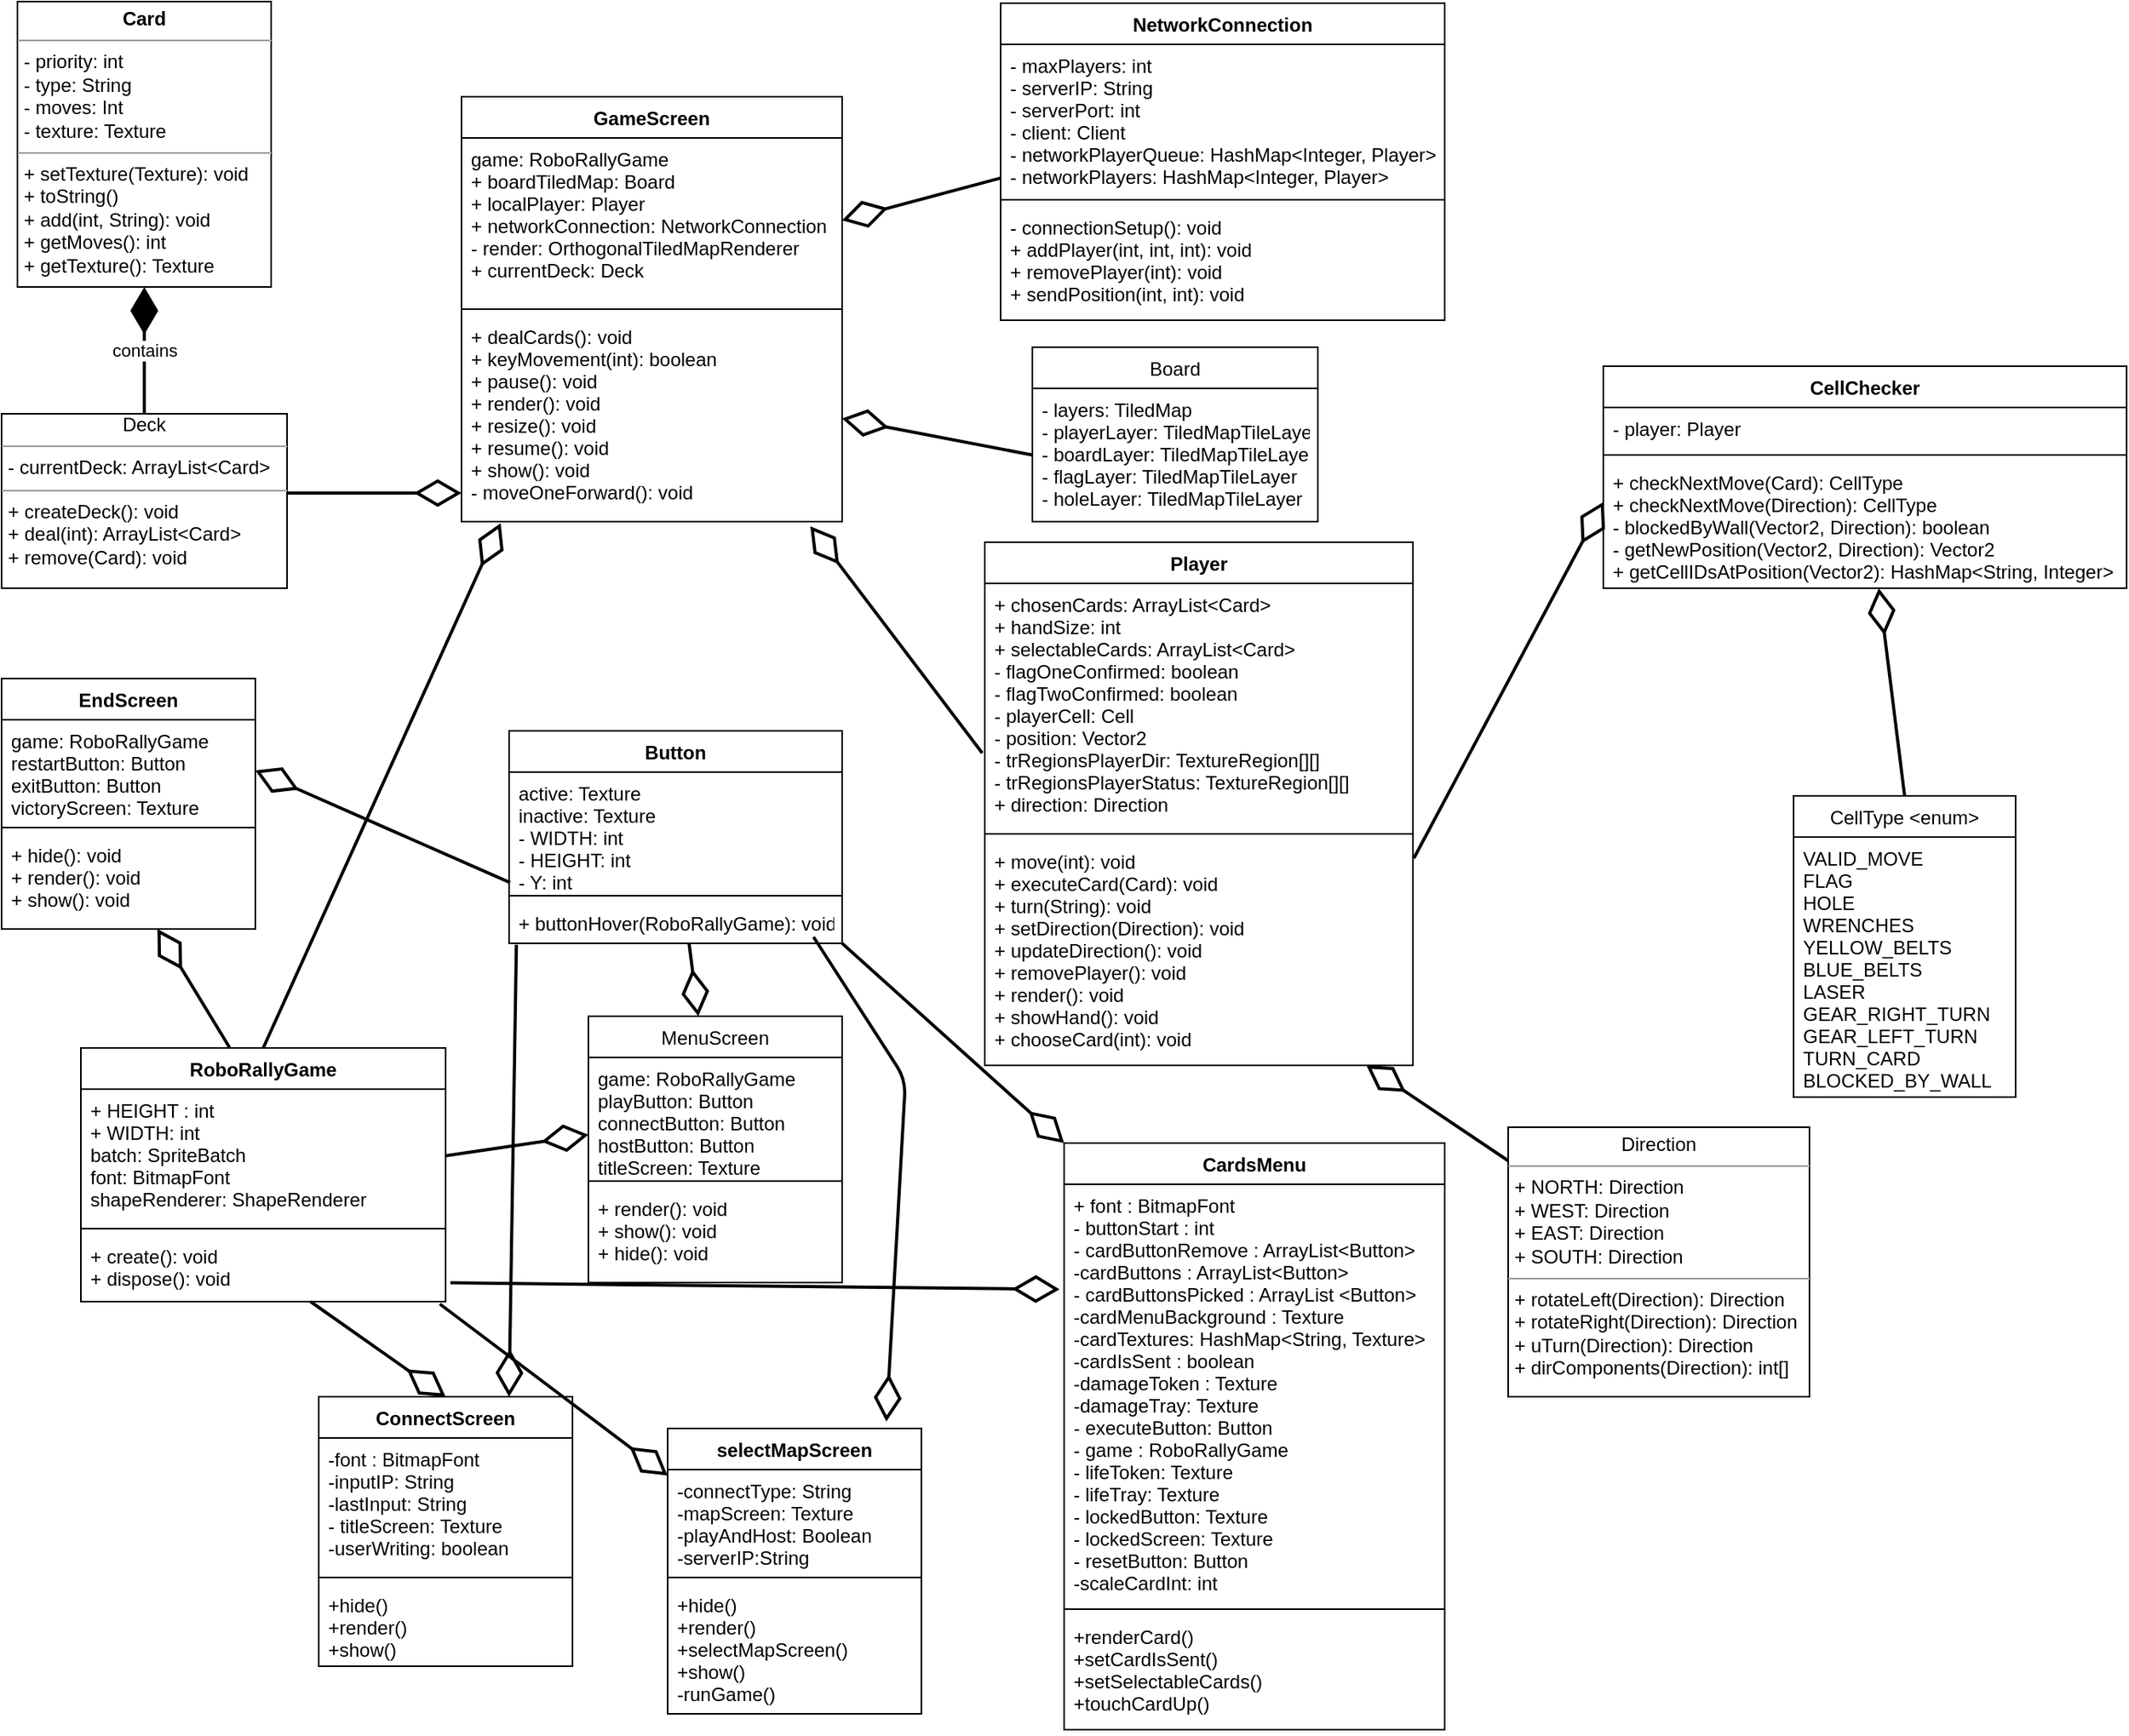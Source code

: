 <mxfile version="14.6.6" type="github">
  <diagram id="C5RBs43oDa-KdzZeNtuy" name="Page-1">
    <mxGraphModel dx="2031" dy="1116" grid="1" gridSize="10" guides="1" tooltips="1" connect="1" arrows="1" fold="1" page="1" pageScale="1" pageWidth="827" pageHeight="1169" math="0" shadow="0">
      <root>
        <mxCell id="WIyWlLk6GJQsqaUBKTNV-0" />
        <mxCell id="WIyWlLk6GJQsqaUBKTNV-1" parent="WIyWlLk6GJQsqaUBKTNV-0" />
        <mxCell id="PgA1OvmayW9uiEhV1ccv-33" value="&lt;p style=&quot;margin: 0px ; margin-top: 4px ; text-align: center&quot;&gt;&lt;b&gt;Card&lt;/b&gt;&lt;/p&gt;&lt;hr size=&quot;1&quot;&gt;&lt;p style=&quot;margin: 0px ; margin-left: 4px&quot;&gt;- priority: int&lt;/p&gt;&lt;p style=&quot;margin: 0px ; margin-left: 4px&quot;&gt;- type: String&lt;/p&gt;&lt;p style=&quot;margin: 0px ; margin-left: 4px&quot;&gt;- moves: Int&lt;/p&gt;&lt;p style=&quot;margin: 0px ; margin-left: 4px&quot;&gt;- texture: Texture&lt;br&gt;&lt;/p&gt;&lt;hr size=&quot;1&quot;&gt;&lt;p style=&quot;margin: 0px ; margin-left: 4px&quot;&gt;+ setTexture(Texture): void&lt;/p&gt;&lt;p style=&quot;margin: 0px ; margin-left: 4px&quot;&gt;+ toString()&lt;/p&gt;&lt;p style=&quot;margin: 0px ; margin-left: 4px&quot;&gt;+ add(int, String): void&lt;/p&gt;&lt;p style=&quot;margin: 0px ; margin-left: 4px&quot;&gt;+ getMoves(): int&lt;br&gt;&lt;/p&gt;&lt;p style=&quot;margin: 0px ; margin-left: 4px&quot;&gt;+ getTexture(): Texture&lt;br&gt;&lt;/p&gt;" style="verticalAlign=top;align=left;overflow=fill;fontSize=12;fontFamily=Helvetica;html=1;" parent="WIyWlLk6GJQsqaUBKTNV-1" vertex="1">
          <mxGeometry x="10" y="30" width="160" height="180" as="geometry" />
        </mxCell>
        <mxCell id="PgA1OvmayW9uiEhV1ccv-34" value="&lt;div align=&quot;center&quot;&gt;Deck&lt;br&gt;&lt;/div&gt;&lt;hr size=&quot;1&quot;&gt;&lt;p style=&quot;margin: 0px ; margin-left: 4px&quot;&gt;- currentDeck: ArrayList&amp;lt;Card&amp;gt;&lt;/p&gt;&lt;hr size=&quot;1&quot;&gt;&lt;p style=&quot;margin: 0px ; margin-left: 4px&quot;&gt;+ createDeck(): void&lt;/p&gt;&lt;p style=&quot;margin: 0px ; margin-left: 4px&quot;&gt;+ deal(int): ArrayList&amp;lt;Card&amp;gt;&lt;/p&gt;&lt;p style=&quot;margin: 0px ; margin-left: 4px&quot;&gt;+ remove(Card): void&lt;br&gt;&lt;/p&gt;" style="verticalAlign=top;align=left;overflow=fill;fontSize=12;fontFamily=Helvetica;html=1;" parent="WIyWlLk6GJQsqaUBKTNV-1" vertex="1">
          <mxGeometry y="290" width="180" height="110" as="geometry" />
        </mxCell>
        <mxCell id="PgA1OvmayW9uiEhV1ccv-38" value="&lt;p style=&quot;margin: 0px ; margin-top: 4px ; text-align: center&quot;&gt;Direction&lt;/p&gt;&lt;hr size=&quot;1&quot;&gt;&lt;p style=&quot;margin: 0px ; margin-left: 4px&quot;&gt;+ NORTH: Direction&lt;/p&gt;&lt;p style=&quot;margin: 0px ; margin-left: 4px&quot;&gt;+ WEST: Direction&lt;br&gt;&lt;/p&gt;&lt;p style=&quot;margin: 0px ; margin-left: 4px&quot;&gt;+ EAST: Direction&lt;br&gt;&lt;/p&gt;&lt;p style=&quot;margin: 0px ; margin-left: 4px&quot;&gt;+ SOUTH: Direction&lt;br&gt;&lt;/p&gt;&lt;hr size=&quot;1&quot;&gt;&lt;p style=&quot;margin: 0px ; margin-left: 4px&quot;&gt;+ rotateLeft(Direction): Direction&lt;/p&gt;&lt;p style=&quot;margin: 0px ; margin-left: 4px&quot;&gt;+ rotateRight(Direction): Direction&lt;/p&gt;&lt;p style=&quot;margin: 0px ; margin-left: 4px&quot;&gt;+ uTurn(Direction): Direction&lt;/p&gt;&lt;p style=&quot;margin: 0px ; margin-left: 4px&quot;&gt;+ dirComponents(Direction): int[]&lt;br&gt;&lt;/p&gt;" style="verticalAlign=top;align=left;overflow=fill;fontSize=12;fontFamily=Helvetica;html=1;" parent="WIyWlLk6GJQsqaUBKTNV-1" vertex="1">
          <mxGeometry x="950" y="740" width="190" height="170" as="geometry" />
        </mxCell>
        <mxCell id="fLjQUm1ZbyStn0Px-WZ8-3" value="" style="endArrow=diamondThin;endFill=0;endSize=24;html=1;strokeWidth=2;" parent="WIyWlLk6GJQsqaUBKTNV-1" edge="1">
          <mxGeometry width="160" relative="1" as="geometry">
            <mxPoint x="180" y="340" as="sourcePoint" />
            <mxPoint x="290" y="340" as="targetPoint" />
          </mxGeometry>
        </mxCell>
        <mxCell id="fLjQUm1ZbyStn0Px-WZ8-4" value="" style="endArrow=diamondThin;endFill=0;endSize=24;html=1;strokeWidth=2;exitX=-0.006;exitY=0.695;exitDx=0;exitDy=0;exitPerimeter=0;" parent="WIyWlLk6GJQsqaUBKTNV-1" source="GgQw_TRiUhhSthofnAt6-34" edge="1">
          <mxGeometry width="160" relative="1" as="geometry">
            <mxPoint x="628" y="223.655" as="sourcePoint" />
            <mxPoint x="510" y="361" as="targetPoint" />
          </mxGeometry>
        </mxCell>
        <mxCell id="fLjQUm1ZbyStn0Px-WZ8-5" value="" style="endArrow=diamondThin;endFill=0;endSize=24;html=1;strokeWidth=2;entryX=1;entryY=0.5;entryDx=0;entryDy=0;" parent="WIyWlLk6GJQsqaUBKTNV-1" source="GgQw_TRiUhhSthofnAt6-42" target="GgQw_TRiUhhSthofnAt6-17" edge="1">
          <mxGeometry width="160" relative="1" as="geometry">
            <mxPoint x="620" y="135.175" as="sourcePoint" />
            <mxPoint x="520" y="135" as="targetPoint" />
          </mxGeometry>
        </mxCell>
        <mxCell id="fLjQUm1ZbyStn0Px-WZ8-6" value="" style="endArrow=diamondThin;endFill=0;endSize=24;html=1;strokeWidth=2;" parent="WIyWlLk6GJQsqaUBKTNV-1" source="PgA1OvmayW9uiEhV1ccv-38" target="GgQw_TRiUhhSthofnAt6-36" edge="1">
          <mxGeometry width="160" relative="1" as="geometry">
            <mxPoint x="1008" y="140.485" as="sourcePoint" />
            <mxPoint x="910" y="140" as="targetPoint" />
          </mxGeometry>
        </mxCell>
        <mxCell id="fLjQUm1ZbyStn0Px-WZ8-7" value="contains" style="endArrow=diamondThin;endFill=1;endSize=24;html=1;strokeWidth=2;entryX=0.5;entryY=1;entryDx=0;entryDy=0;exitX=0.5;exitY=0;exitDx=0;exitDy=0;" parent="WIyWlLk6GJQsqaUBKTNV-1" source="PgA1OvmayW9uiEhV1ccv-34" target="PgA1OvmayW9uiEhV1ccv-33" edge="1">
          <mxGeometry width="160" relative="1" as="geometry">
            <mxPoint x="20" y="270" as="sourcePoint" />
            <mxPoint x="180" y="270" as="targetPoint" />
          </mxGeometry>
        </mxCell>
        <mxCell id="GgQw_TRiUhhSthofnAt6-12" value="RoboRallyGame" style="swimlane;fontStyle=1;align=center;verticalAlign=top;childLayout=stackLayout;horizontal=1;startSize=26;horizontalStack=0;resizeParent=1;resizeParentMax=0;resizeLast=0;collapsible=1;marginBottom=0;" parent="WIyWlLk6GJQsqaUBKTNV-1" vertex="1">
          <mxGeometry x="50" y="690" width="230" height="160" as="geometry" />
        </mxCell>
        <mxCell id="GgQw_TRiUhhSthofnAt6-13" value="+ HEIGHT : int&#xa;+ WIDTH: int&#xa;batch: SpriteBatch&#xa;font: BitmapFont&#xa;shapeRenderer: ShapeRenderer&#xa;" style="text;strokeColor=none;fillColor=none;align=left;verticalAlign=top;spacingLeft=4;spacingRight=4;overflow=hidden;rotatable=0;points=[[0,0.5],[1,0.5]];portConstraint=eastwest;" parent="GgQw_TRiUhhSthofnAt6-12" vertex="1">
          <mxGeometry y="26" width="230" height="84" as="geometry" />
        </mxCell>
        <mxCell id="GgQw_TRiUhhSthofnAt6-14" value="" style="line;strokeWidth=1;fillColor=none;align=left;verticalAlign=middle;spacingTop=-1;spacingLeft=3;spacingRight=3;rotatable=0;labelPosition=right;points=[];portConstraint=eastwest;" parent="GgQw_TRiUhhSthofnAt6-12" vertex="1">
          <mxGeometry y="110" width="230" height="8" as="geometry" />
        </mxCell>
        <mxCell id="GgQw_TRiUhhSthofnAt6-15" value="+ create(): void&#xa;+ dispose(): void&#xa;" style="text;strokeColor=none;fillColor=none;align=left;verticalAlign=top;spacingLeft=4;spacingRight=4;overflow=hidden;rotatable=0;points=[[0,0.5],[1,0.5]];portConstraint=eastwest;" parent="GgQw_TRiUhhSthofnAt6-12" vertex="1">
          <mxGeometry y="118" width="230" height="42" as="geometry" />
        </mxCell>
        <mxCell id="GgQw_TRiUhhSthofnAt6-16" value="GameScreen" style="swimlane;fontStyle=1;align=center;verticalAlign=top;childLayout=stackLayout;horizontal=1;startSize=26;horizontalStack=0;resizeParent=1;resizeParentMax=0;resizeLast=0;collapsible=1;marginBottom=0;" parent="WIyWlLk6GJQsqaUBKTNV-1" vertex="1">
          <mxGeometry x="290" y="90" width="240" height="268" as="geometry" />
        </mxCell>
        <mxCell id="GgQw_TRiUhhSthofnAt6-17" value="game: RoboRallyGame&#xa;+ boardTiledMap: Board&#xa;+ localPlayer: Player&#xa;+ networkConnection: NetworkConnection&#xa;- render: OrthogonalTiledMapRenderer&#xa;+ currentDeck: Deck&#xa;&#xa;" style="text;strokeColor=none;fillColor=none;align=left;verticalAlign=top;spacingLeft=4;spacingRight=4;overflow=hidden;rotatable=0;points=[[0,0.5],[1,0.5]];portConstraint=eastwest;" parent="GgQw_TRiUhhSthofnAt6-16" vertex="1">
          <mxGeometry y="26" width="240" height="104" as="geometry" />
        </mxCell>
        <mxCell id="GgQw_TRiUhhSthofnAt6-18" value="" style="line;strokeWidth=1;fillColor=none;align=left;verticalAlign=middle;spacingTop=-1;spacingLeft=3;spacingRight=3;rotatable=0;labelPosition=right;points=[];portConstraint=eastwest;" parent="GgQw_TRiUhhSthofnAt6-16" vertex="1">
          <mxGeometry y="130" width="240" height="8" as="geometry" />
        </mxCell>
        <mxCell id="GgQw_TRiUhhSthofnAt6-19" value="+ dealCards(): void&#xa;+ keyMovement(int): boolean&#xa;+ pause(): void&#xa;+ render(): void&#xa;+ resize(): void&#xa;+ resume(): void&#xa;+ show(): void&#xa;- moveOneForward(): void&#xa;&#xa;" style="text;strokeColor=none;fillColor=none;align=left;verticalAlign=top;spacingLeft=4;spacingRight=4;overflow=hidden;rotatable=0;points=[[0,0.5],[1,0.5]];portConstraint=eastwest;" parent="GgQw_TRiUhhSthofnAt6-16" vertex="1">
          <mxGeometry y="138" width="240" height="130" as="geometry" />
        </mxCell>
        <mxCell id="GgQw_TRiUhhSthofnAt6-20" value="MenuScreen" style="swimlane;fontStyle=0;align=center;verticalAlign=top;childLayout=stackLayout;horizontal=1;startSize=26;horizontalStack=0;resizeParent=1;resizeParentMax=0;resizeLast=0;collapsible=1;marginBottom=0;" parent="WIyWlLk6GJQsqaUBKTNV-1" vertex="1">
          <mxGeometry x="370" y="670" width="160" height="168" as="geometry" />
        </mxCell>
        <mxCell id="3rIXeKDHrVkZI3w4sd3L-20" value="" style="endArrow=diamondThin;endFill=0;endSize=24;html=1;strokeWidth=2;entryX=0.862;entryY=-0.024;entryDx=0;entryDy=0;entryPerimeter=0;" edge="1" parent="GgQw_TRiUhhSthofnAt6-20" target="3rIXeKDHrVkZI3w4sd3L-4">
          <mxGeometry width="160" relative="1" as="geometry">
            <mxPoint x="142" y="-50" as="sourcePoint" />
            <mxPoint x="141.842" y="37" as="targetPoint" />
            <Array as="points">
              <mxPoint x="200" y="40" />
            </Array>
          </mxGeometry>
        </mxCell>
        <mxCell id="GgQw_TRiUhhSthofnAt6-21" value="game: RoboRallyGame&#xa;playButton: Button&#xa;connectButton: Button&#xa;hostButton: Button&#xa;titleScreen: Texture&#xa;" style="text;strokeColor=none;fillColor=none;align=left;verticalAlign=top;spacingLeft=4;spacingRight=4;overflow=hidden;rotatable=0;points=[[0,0.5],[1,0.5]];portConstraint=eastwest;" parent="GgQw_TRiUhhSthofnAt6-20" vertex="1">
          <mxGeometry y="26" width="160" height="74" as="geometry" />
        </mxCell>
        <mxCell id="GgQw_TRiUhhSthofnAt6-22" value="" style="line;strokeWidth=1;fillColor=none;align=left;verticalAlign=middle;spacingTop=-1;spacingLeft=3;spacingRight=3;rotatable=0;labelPosition=right;points=[];portConstraint=eastwest;" parent="GgQw_TRiUhhSthofnAt6-20" vertex="1">
          <mxGeometry y="100" width="160" height="8" as="geometry" />
        </mxCell>
        <mxCell id="GgQw_TRiUhhSthofnAt6-23" value="+ render(): void&#xa;+ show(): void&#xa;+ hide(): void" style="text;strokeColor=none;fillColor=none;align=left;verticalAlign=top;spacingLeft=4;spacingRight=4;overflow=hidden;rotatable=0;points=[[0,0.5],[1,0.5]];portConstraint=eastwest;" parent="GgQw_TRiUhhSthofnAt6-20" vertex="1">
          <mxGeometry y="108" width="160" height="60" as="geometry" />
        </mxCell>
        <mxCell id="GgQw_TRiUhhSthofnAt6-24" value="EndScreen" style="swimlane;fontStyle=1;align=center;verticalAlign=top;childLayout=stackLayout;horizontal=1;startSize=26;horizontalStack=0;resizeParent=1;resizeParentMax=0;resizeLast=0;collapsible=1;marginBottom=0;" parent="WIyWlLk6GJQsqaUBKTNV-1" vertex="1">
          <mxGeometry y="457" width="160" height="158" as="geometry" />
        </mxCell>
        <mxCell id="GgQw_TRiUhhSthofnAt6-25" value="game: RoboRallyGame&#xa;restartButton: Button&#xa;exitButton: Button&#xa;victoryScreen: Texture&#xa;" style="text;strokeColor=none;fillColor=none;align=left;verticalAlign=top;spacingLeft=4;spacingRight=4;overflow=hidden;rotatable=0;points=[[0,0.5],[1,0.5]];portConstraint=eastwest;" parent="GgQw_TRiUhhSthofnAt6-24" vertex="1">
          <mxGeometry y="26" width="160" height="64" as="geometry" />
        </mxCell>
        <mxCell id="GgQw_TRiUhhSthofnAt6-26" value="" style="line;strokeWidth=1;fillColor=none;align=left;verticalAlign=middle;spacingTop=-1;spacingLeft=3;spacingRight=3;rotatable=0;labelPosition=right;points=[];portConstraint=eastwest;" parent="GgQw_TRiUhhSthofnAt6-24" vertex="1">
          <mxGeometry y="90" width="160" height="8" as="geometry" />
        </mxCell>
        <mxCell id="GgQw_TRiUhhSthofnAt6-27" value="+ hide(): void&#xa;+ render(): void&#xa;+ show(): void&#xa;" style="text;strokeColor=none;fillColor=none;align=left;verticalAlign=top;spacingLeft=4;spacingRight=4;overflow=hidden;rotatable=0;points=[[0,0.5],[1,0.5]];portConstraint=eastwest;" parent="GgQw_TRiUhhSthofnAt6-24" vertex="1">
          <mxGeometry y="98" width="160" height="60" as="geometry" />
        </mxCell>
        <mxCell id="GgQw_TRiUhhSthofnAt6-33" value="Player" style="swimlane;fontStyle=1;align=center;verticalAlign=top;childLayout=stackLayout;horizontal=1;startSize=26;horizontalStack=0;resizeParent=1;resizeParentMax=0;resizeLast=0;collapsible=1;marginBottom=0;" parent="WIyWlLk6GJQsqaUBKTNV-1" vertex="1">
          <mxGeometry x="620" y="371" width="270" height="330" as="geometry" />
        </mxCell>
        <mxCell id="GgQw_TRiUhhSthofnAt6-34" value="+ chosenCards: ArrayList&lt;Card&gt;&#xa;+ handSize: int&#xa;+ selectableCards: ArrayList&lt;Card&gt;&#xa;- flagOneConfirmed: boolean&#xa;- flagTwoConfirmed: boolean&#xa;- playerCell: Cell&#xa;- position: Vector2&#xa;- trRegionsPlayerDir: TextureRegion[][]&#xa;- trRegionsPlayerStatus: TextureRegion[][]&#xa;+ direction: Direction&#xa;" style="text;strokeColor=none;fillColor=none;align=left;verticalAlign=top;spacingLeft=4;spacingRight=4;overflow=hidden;rotatable=0;points=[[0,0.5],[1,0.5]];portConstraint=eastwest;" parent="GgQw_TRiUhhSthofnAt6-33" vertex="1">
          <mxGeometry y="26" width="270" height="154" as="geometry" />
        </mxCell>
        <mxCell id="GgQw_TRiUhhSthofnAt6-35" value="" style="line;strokeWidth=1;fillColor=none;align=left;verticalAlign=middle;spacingTop=-1;spacingLeft=3;spacingRight=3;rotatable=0;labelPosition=right;points=[];portConstraint=eastwest;" parent="GgQw_TRiUhhSthofnAt6-33" vertex="1">
          <mxGeometry y="180" width="270" height="8" as="geometry" />
        </mxCell>
        <mxCell id="GgQw_TRiUhhSthofnAt6-36" value="+ move(int): void&#xa;+ executeCard(Card): void&#xa;+ turn(String): void&#xa;+ setDirection(Direction): void&#xa;+ updateDirection(): void&#xa;+ removePlayer(): void&#xa;+ render(): void&#xa;+ showHand(): void&#xa;+ chooseCard(int): void" style="text;strokeColor=none;fillColor=none;align=left;verticalAlign=top;spacingLeft=4;spacingRight=4;overflow=hidden;rotatable=0;points=[[0,0.5],[1,0.5]];portConstraint=eastwest;" parent="GgQw_TRiUhhSthofnAt6-33" vertex="1">
          <mxGeometry y="188" width="270" height="142" as="geometry" />
        </mxCell>
        <mxCell id="GgQw_TRiUhhSthofnAt6-37" value="CellChecker" style="swimlane;fontStyle=1;align=center;verticalAlign=top;childLayout=stackLayout;horizontal=1;startSize=26;horizontalStack=0;resizeParent=1;resizeParentMax=0;resizeLast=0;collapsible=1;marginBottom=0;" parent="WIyWlLk6GJQsqaUBKTNV-1" vertex="1">
          <mxGeometry x="1010" y="260" width="330" height="140" as="geometry" />
        </mxCell>
        <mxCell id="GgQw_TRiUhhSthofnAt6-38" value="- player: Player" style="text;strokeColor=none;fillColor=none;align=left;verticalAlign=top;spacingLeft=4;spacingRight=4;overflow=hidden;rotatable=0;points=[[0,0.5],[1,0.5]];portConstraint=eastwest;" parent="GgQw_TRiUhhSthofnAt6-37" vertex="1">
          <mxGeometry y="26" width="330" height="26" as="geometry" />
        </mxCell>
        <mxCell id="GgQw_TRiUhhSthofnAt6-39" value="" style="line;strokeWidth=1;fillColor=none;align=left;verticalAlign=middle;spacingTop=-1;spacingLeft=3;spacingRight=3;rotatable=0;labelPosition=right;points=[];portConstraint=eastwest;" parent="GgQw_TRiUhhSthofnAt6-37" vertex="1">
          <mxGeometry y="52" width="330" height="8" as="geometry" />
        </mxCell>
        <mxCell id="GgQw_TRiUhhSthofnAt6-40" value="+ checkNextMove(Card): CellType&#xa;+ checkNextMove(Direction): CellType&#xa;- blockedByWall(Vector2, Direction): boolean&#xa;- getNewPosition(Vector2, Direction): Vector2&#xa;+ getCellIDsAtPosition(Vector2): HashMap&lt;String, Integer&gt;&#xa;" style="text;strokeColor=none;fillColor=none;align=left;verticalAlign=top;spacingLeft=4;spacingRight=4;overflow=hidden;rotatable=0;points=[[0,0.5],[1,0.5]];portConstraint=eastwest;" parent="GgQw_TRiUhhSthofnAt6-37" vertex="1">
          <mxGeometry y="60" width="330" height="80" as="geometry" />
        </mxCell>
        <mxCell id="GgQw_TRiUhhSthofnAt6-41" value="NetworkConnection" style="swimlane;fontStyle=1;align=center;verticalAlign=top;childLayout=stackLayout;horizontal=1;startSize=26;horizontalStack=0;resizeParent=1;resizeParentMax=0;resizeLast=0;collapsible=1;marginBottom=0;" parent="WIyWlLk6GJQsqaUBKTNV-1" vertex="1">
          <mxGeometry x="630" y="31" width="280" height="200" as="geometry" />
        </mxCell>
        <mxCell id="GgQw_TRiUhhSthofnAt6-42" value="- maxPlayers: int&#xa;- serverIP: String&#xa;- serverPort: int&#xa;- client: Client&#xa;- networkPlayerQueue: HashMap&lt;Integer, Player&gt;&#xa;- networkPlayers: HashMap&lt;Integer, Player&gt;" style="text;strokeColor=none;fillColor=none;align=left;verticalAlign=top;spacingLeft=4;spacingRight=4;overflow=hidden;rotatable=0;points=[[0,0.5],[1,0.5]];portConstraint=eastwest;" parent="GgQw_TRiUhhSthofnAt6-41" vertex="1">
          <mxGeometry y="26" width="280" height="94" as="geometry" />
        </mxCell>
        <mxCell id="GgQw_TRiUhhSthofnAt6-43" value="" style="line;strokeWidth=1;fillColor=none;align=left;verticalAlign=middle;spacingTop=-1;spacingLeft=3;spacingRight=3;rotatable=0;labelPosition=right;points=[];portConstraint=eastwest;" parent="GgQw_TRiUhhSthofnAt6-41" vertex="1">
          <mxGeometry y="120" width="280" height="8" as="geometry" />
        </mxCell>
        <mxCell id="GgQw_TRiUhhSthofnAt6-44" value="- connectionSetup(): void&#xa;+ addPlayer(int, int, int): void&#xa;+ removePlayer(int): void&#xa;+ sendPosition(int, int): void" style="text;strokeColor=none;fillColor=none;align=left;verticalAlign=top;spacingLeft=4;spacingRight=4;overflow=hidden;rotatable=0;points=[[0,0.5],[1,0.5]];portConstraint=eastwest;" parent="GgQw_TRiUhhSthofnAt6-41" vertex="1">
          <mxGeometry y="128" width="280" height="72" as="geometry" />
        </mxCell>
        <mxCell id="GgQw_TRiUhhSthofnAt6-45" value="CellType &lt;enum&gt;" style="swimlane;fontStyle=0;childLayout=stackLayout;horizontal=1;startSize=26;fillColor=none;horizontalStack=0;resizeParent=1;resizeParentMax=0;resizeLast=0;collapsible=1;marginBottom=0;" parent="WIyWlLk6GJQsqaUBKTNV-1" vertex="1">
          <mxGeometry x="1130" y="531" width="140" height="190" as="geometry" />
        </mxCell>
        <mxCell id="GgQw_TRiUhhSthofnAt6-46" value="VALID_MOVE&#xa;FLAG&#xa;HOLE&#xa;WRENCHES&#xa;YELLOW_BELTS&#xa;BLUE_BELTS&#xa;LASER&#xa;GEAR_RIGHT_TURN&#xa;GEAR_LEFT_TURN&#xa;TURN_CARD&#xa;BLOCKED_BY_WALL&#xa;" style="text;strokeColor=none;fillColor=none;align=left;verticalAlign=top;spacingLeft=4;spacingRight=4;overflow=hidden;rotatable=0;points=[[0,0.5],[1,0.5]];portConstraint=eastwest;" parent="GgQw_TRiUhhSthofnAt6-45" vertex="1">
          <mxGeometry y="26" width="140" height="164" as="geometry" />
        </mxCell>
        <mxCell id="GgQw_TRiUhhSthofnAt6-57" value="Board" style="swimlane;fontStyle=0;childLayout=stackLayout;horizontal=1;startSize=26;fillColor=none;horizontalStack=0;resizeParent=1;resizeParentMax=0;resizeLast=0;collapsible=1;marginBottom=0;" parent="WIyWlLk6GJQsqaUBKTNV-1" vertex="1">
          <mxGeometry x="650" y="248" width="180" height="110" as="geometry" />
        </mxCell>
        <mxCell id="GgQw_TRiUhhSthofnAt6-58" value="- layers: TiledMap&#xa;- playerLayer: TiledMapTileLayer&#xa;- boardLayer: TiledMapTileLayer&#xa;- flagLayer: TiledMapTileLayer&#xa;- holeLayer: TiledMapTileLayer" style="text;strokeColor=none;fillColor=none;align=left;verticalAlign=top;spacingLeft=4;spacingRight=4;overflow=hidden;rotatable=0;points=[[0,0.5],[1,0.5]];portConstraint=eastwest;" parent="GgQw_TRiUhhSthofnAt6-57" vertex="1">
          <mxGeometry y="26" width="180" height="84" as="geometry" />
        </mxCell>
        <mxCell id="GgQw_TRiUhhSthofnAt6-62" value="" style="endArrow=diamondThin;endFill=0;endSize=24;html=1;strokeWidth=2;exitX=0.5;exitY=0;exitDx=0;exitDy=0;entryX=0.103;entryY=1.008;entryDx=0;entryDy=0;entryPerimeter=0;" parent="WIyWlLk6GJQsqaUBKTNV-1" source="GgQw_TRiUhhSthofnAt6-12" target="GgQw_TRiUhhSthofnAt6-19" edge="1">
          <mxGeometry width="160" relative="1" as="geometry">
            <mxPoint x="418" y="501.485" as="sourcePoint" />
            <mxPoint x="200" y="431" as="targetPoint" />
          </mxGeometry>
        </mxCell>
        <mxCell id="GgQw_TRiUhhSthofnAt6-63" value="" style="endArrow=diamondThin;endFill=0;endSize=24;html=1;strokeWidth=2;exitX=1;exitY=0.5;exitDx=0;exitDy=0;" parent="WIyWlLk6GJQsqaUBKTNV-1" source="GgQw_TRiUhhSthofnAt6-13" target="GgQw_TRiUhhSthofnAt6-21" edge="1">
          <mxGeometry width="160" relative="1" as="geometry">
            <mxPoint x="368" y="571.485" as="sourcePoint" />
            <mxPoint x="270" y="571.0" as="targetPoint" />
          </mxGeometry>
        </mxCell>
        <mxCell id="GgQw_TRiUhhSthofnAt6-64" value="" style="endArrow=diamondThin;endFill=0;endSize=24;html=1;strokeWidth=2;exitX=0.408;exitY=-0.001;exitDx=0;exitDy=0;exitPerimeter=0;" parent="WIyWlLk6GJQsqaUBKTNV-1" source="GgQw_TRiUhhSthofnAt6-12" target="GgQw_TRiUhhSthofnAt6-27" edge="1">
          <mxGeometry width="160" relative="1" as="geometry">
            <mxPoint x="388" y="641.485" as="sourcePoint" />
            <mxPoint x="290" y="641.0" as="targetPoint" />
          </mxGeometry>
        </mxCell>
        <mxCell id="GgQw_TRiUhhSthofnAt6-65" value="Button" style="swimlane;fontStyle=1;align=center;verticalAlign=top;childLayout=stackLayout;horizontal=1;startSize=26;horizontalStack=0;resizeParent=1;resizeParentMax=0;resizeLast=0;collapsible=1;marginBottom=0;" parent="WIyWlLk6GJQsqaUBKTNV-1" vertex="1">
          <mxGeometry x="320" y="490" width="210" height="134" as="geometry" />
        </mxCell>
        <mxCell id="GgQw_TRiUhhSthofnAt6-66" value="active: Texture&#xa;inactive: Texture&#xa;- WIDTH: int&#xa;- HEIGHT: int&#xa;- Y: int&#xa;" style="text;strokeColor=none;fillColor=none;align=left;verticalAlign=top;spacingLeft=4;spacingRight=4;overflow=hidden;rotatable=0;points=[[0,0.5],[1,0.5]];portConstraint=eastwest;" parent="GgQw_TRiUhhSthofnAt6-65" vertex="1">
          <mxGeometry y="26" width="210" height="74" as="geometry" />
        </mxCell>
        <mxCell id="GgQw_TRiUhhSthofnAt6-67" value="" style="line;strokeWidth=1;fillColor=none;align=left;verticalAlign=middle;spacingTop=-1;spacingLeft=3;spacingRight=3;rotatable=0;labelPosition=right;points=[];portConstraint=eastwest;" parent="GgQw_TRiUhhSthofnAt6-65" vertex="1">
          <mxGeometry y="100" width="210" height="8" as="geometry" />
        </mxCell>
        <mxCell id="GgQw_TRiUhhSthofnAt6-68" value="+ buttonHover(RoboRallyGame): void" style="text;strokeColor=none;fillColor=none;align=left;verticalAlign=top;spacingLeft=4;spacingRight=4;overflow=hidden;rotatable=0;points=[[0,0.5],[1,0.5]];portConstraint=eastwest;" parent="GgQw_TRiUhhSthofnAt6-65" vertex="1">
          <mxGeometry y="108" width="210" height="26" as="geometry" />
        </mxCell>
        <mxCell id="GgQw_TRiUhhSthofnAt6-70" value="" style="endArrow=diamondThin;endFill=0;endSize=24;html=1;strokeWidth=2;" parent="WIyWlLk6GJQsqaUBKTNV-1" source="GgQw_TRiUhhSthofnAt6-65" target="GgQw_TRiUhhSthofnAt6-20" edge="1">
          <mxGeometry width="160" relative="1" as="geometry">
            <mxPoint x="638" y="481.485" as="sourcePoint" />
            <mxPoint x="540" y="481" as="targetPoint" />
          </mxGeometry>
        </mxCell>
        <mxCell id="GgQw_TRiUhhSthofnAt6-71" value="" style="endArrow=diamondThin;endFill=0;endSize=24;html=1;strokeWidth=2;exitX=0.003;exitY=0.942;exitDx=0;exitDy=0;exitPerimeter=0;entryX=1;entryY=0.5;entryDx=0;entryDy=0;" parent="WIyWlLk6GJQsqaUBKTNV-1" source="GgQw_TRiUhhSthofnAt6-66" target="GgQw_TRiUhhSthofnAt6-25" edge="1">
          <mxGeometry width="160" relative="1" as="geometry">
            <mxPoint x="660" y="701.485" as="sourcePoint" />
            <mxPoint x="562" y="701" as="targetPoint" />
          </mxGeometry>
        </mxCell>
        <mxCell id="GgQw_TRiUhhSthofnAt6-73" value="" style="endArrow=diamondThin;endFill=0;endSize=24;html=1;strokeWidth=2;exitX=0.5;exitY=0;exitDx=0;exitDy=0;" parent="WIyWlLk6GJQsqaUBKTNV-1" source="GgQw_TRiUhhSthofnAt6-45" target="GgQw_TRiUhhSthofnAt6-37" edge="1">
          <mxGeometry width="160" relative="1" as="geometry">
            <mxPoint x="1178" y="461.005" as="sourcePoint" />
            <mxPoint x="1090" y="461" as="targetPoint" />
          </mxGeometry>
        </mxCell>
        <mxCell id="GgQw_TRiUhhSthofnAt6-76" value="" style="endArrow=diamondThin;endFill=0;endSize=24;html=1;strokeWidth=2;exitX=0;exitY=0.5;exitDx=0;exitDy=0;entryX=1;entryY=0.5;entryDx=0;entryDy=0;" parent="WIyWlLk6GJQsqaUBKTNV-1" source="GgQw_TRiUhhSthofnAt6-58" target="GgQw_TRiUhhSthofnAt6-19" edge="1">
          <mxGeometry width="160" relative="1" as="geometry">
            <mxPoint x="640" y="315.175" as="sourcePoint" />
            <mxPoint x="552" y="315.17" as="targetPoint" />
          </mxGeometry>
        </mxCell>
        <mxCell id="GgQw_TRiUhhSthofnAt6-77" value="" style="endArrow=diamondThin;endFill=0;endSize=24;html=1;strokeWidth=2;exitX=1.002;exitY=0.08;exitDx=0;exitDy=0;exitPerimeter=0;entryX=0.001;entryY=0.318;entryDx=0;entryDy=0;entryPerimeter=0;" parent="WIyWlLk6GJQsqaUBKTNV-1" source="GgQw_TRiUhhSthofnAt6-36" target="GgQw_TRiUhhSthofnAt6-40" edge="1">
          <mxGeometry width="160" relative="1" as="geometry">
            <mxPoint x="1028" y="731.005" as="sourcePoint" />
            <mxPoint x="1010" y="581" as="targetPoint" />
          </mxGeometry>
        </mxCell>
        <mxCell id="3rIXeKDHrVkZI3w4sd3L-0" value="CardsMenu" style="swimlane;fontStyle=1;align=center;verticalAlign=top;childLayout=stackLayout;horizontal=1;startSize=26;horizontalStack=0;resizeParent=1;resizeParentMax=0;resizeLast=0;collapsible=1;marginBottom=0;" vertex="1" parent="WIyWlLk6GJQsqaUBKTNV-1">
          <mxGeometry x="670" y="750" width="240" height="370" as="geometry" />
        </mxCell>
        <mxCell id="3rIXeKDHrVkZI3w4sd3L-1" value="+ font : BitmapFont&#xa;- buttonStart : int&#xa;- cardButtonRemove : ArrayList&lt;Button&gt;&#xa;-cardButtons : ArrayList&lt;Button&gt;&#xa;- cardButtonsPicked : ArrayList &lt;Button&gt;&#xa;-cardMenuBackground : Texture&#xa;-cardTextures: HashMap&lt;String, Texture&gt;&#xa;-cardIsSent : boolean&#xa;-damageToken : Texture&#xa;-damageTray: Texture&#xa;- executeButton: Button&#xa;- game : RoboRallyGame&#xa;- lifeToken: Texture&#xa;- lifeTray: Texture&#xa;- lockedButton: Texture&#xa;- lockedScreen: Texture&#xa;- resetButton: Button&#xa;-scaleCardInt: int&#xa;" style="text;strokeColor=none;fillColor=none;align=left;verticalAlign=top;spacingLeft=4;spacingRight=4;overflow=hidden;rotatable=0;points=[[0,0.5],[1,0.5]];portConstraint=eastwest;" vertex="1" parent="3rIXeKDHrVkZI3w4sd3L-0">
          <mxGeometry y="26" width="240" height="264" as="geometry" />
        </mxCell>
        <mxCell id="3rIXeKDHrVkZI3w4sd3L-2" value="" style="line;strokeWidth=1;fillColor=none;align=left;verticalAlign=middle;spacingTop=-1;spacingLeft=3;spacingRight=3;rotatable=0;labelPosition=right;points=[];portConstraint=eastwest;" vertex="1" parent="3rIXeKDHrVkZI3w4sd3L-0">
          <mxGeometry y="290" width="240" height="8" as="geometry" />
        </mxCell>
        <mxCell id="3rIXeKDHrVkZI3w4sd3L-3" value="+renderCard()&#xa;+setCardIsSent()&#xa;+setSelectableCards()&#xa;+touchCardUp()&#xa;" style="text;strokeColor=none;fillColor=none;align=left;verticalAlign=top;spacingLeft=4;spacingRight=4;overflow=hidden;rotatable=0;points=[[0,0.5],[1,0.5]];portConstraint=eastwest;" vertex="1" parent="3rIXeKDHrVkZI3w4sd3L-0">
          <mxGeometry y="298" width="240" height="72" as="geometry" />
        </mxCell>
        <mxCell id="3rIXeKDHrVkZI3w4sd3L-4" value="selectMapScreen" style="swimlane;fontStyle=1;align=center;verticalAlign=top;childLayout=stackLayout;horizontal=1;startSize=26;horizontalStack=0;resizeParent=1;resizeParentMax=0;resizeLast=0;collapsible=1;marginBottom=0;" vertex="1" parent="WIyWlLk6GJQsqaUBKTNV-1">
          <mxGeometry x="420" y="930" width="160" height="180" as="geometry" />
        </mxCell>
        <mxCell id="3rIXeKDHrVkZI3w4sd3L-5" value="-connectType: String&#xa;-mapScreen: Texture&#xa;-playAndHost: Boolean&#xa;-serverIP:String&#xa;" style="text;strokeColor=none;fillColor=none;align=left;verticalAlign=top;spacingLeft=4;spacingRight=4;overflow=hidden;rotatable=0;points=[[0,0.5],[1,0.5]];portConstraint=eastwest;" vertex="1" parent="3rIXeKDHrVkZI3w4sd3L-4">
          <mxGeometry y="26" width="160" height="64" as="geometry" />
        </mxCell>
        <mxCell id="3rIXeKDHrVkZI3w4sd3L-6" value="" style="line;strokeWidth=1;fillColor=none;align=left;verticalAlign=middle;spacingTop=-1;spacingLeft=3;spacingRight=3;rotatable=0;labelPosition=right;points=[];portConstraint=eastwest;" vertex="1" parent="3rIXeKDHrVkZI3w4sd3L-4">
          <mxGeometry y="90" width="160" height="8" as="geometry" />
        </mxCell>
        <mxCell id="3rIXeKDHrVkZI3w4sd3L-7" value="+hide()&#xa;+render()&#xa;+selectMapScreen()&#xa;+show()&#xa;-runGame()&#xa;" style="text;strokeColor=none;fillColor=none;align=left;verticalAlign=top;spacingLeft=4;spacingRight=4;overflow=hidden;rotatable=0;points=[[0,0.5],[1,0.5]];portConstraint=eastwest;" vertex="1" parent="3rIXeKDHrVkZI3w4sd3L-4">
          <mxGeometry y="98" width="160" height="82" as="geometry" />
        </mxCell>
        <mxCell id="3rIXeKDHrVkZI3w4sd3L-8" value="ConnectScreen" style="swimlane;fontStyle=1;align=center;verticalAlign=top;childLayout=stackLayout;horizontal=1;startSize=26;horizontalStack=0;resizeParent=1;resizeParentMax=0;resizeLast=0;collapsible=1;marginBottom=0;" vertex="1" parent="WIyWlLk6GJQsqaUBKTNV-1">
          <mxGeometry x="200" y="910" width="160" height="170" as="geometry" />
        </mxCell>
        <mxCell id="3rIXeKDHrVkZI3w4sd3L-9" value="-font : BitmapFont&#xa;-inputIP: String&#xa;-lastInput: String&#xa;- titleScreen: Texture&#xa;-userWriting: boolean&#xa;" style="text;strokeColor=none;fillColor=none;align=left;verticalAlign=top;spacingLeft=4;spacingRight=4;overflow=hidden;rotatable=0;points=[[0,0.5],[1,0.5]];portConstraint=eastwest;" vertex="1" parent="3rIXeKDHrVkZI3w4sd3L-8">
          <mxGeometry y="26" width="160" height="84" as="geometry" />
        </mxCell>
        <mxCell id="3rIXeKDHrVkZI3w4sd3L-10" value="" style="line;strokeWidth=1;fillColor=none;align=left;verticalAlign=middle;spacingTop=-1;spacingLeft=3;spacingRight=3;rotatable=0;labelPosition=right;points=[];portConstraint=eastwest;" vertex="1" parent="3rIXeKDHrVkZI3w4sd3L-8">
          <mxGeometry y="110" width="160" height="8" as="geometry" />
        </mxCell>
        <mxCell id="3rIXeKDHrVkZI3w4sd3L-11" value="+hide()&#xa;+render()&#xa;+show()&#xa;" style="text;strokeColor=none;fillColor=none;align=left;verticalAlign=top;spacingLeft=4;spacingRight=4;overflow=hidden;rotatable=0;points=[[0,0.5],[1,0.5]];portConstraint=eastwest;" vertex="1" parent="3rIXeKDHrVkZI3w4sd3L-8">
          <mxGeometry y="118" width="160" height="52" as="geometry" />
        </mxCell>
        <mxCell id="3rIXeKDHrVkZI3w4sd3L-13" value="" style="endArrow=diamondThin;endFill=0;endSize=24;html=1;strokeWidth=2;entryX=0.5;entryY=0;entryDx=0;entryDy=0;" edge="1" parent="WIyWlLk6GJQsqaUBKTNV-1" source="GgQw_TRiUhhSthofnAt6-15" target="3rIXeKDHrVkZI3w4sd3L-8">
          <mxGeometry width="160" relative="1" as="geometry">
            <mxPoint x="89.997" y="641" as="sourcePoint" />
            <mxPoint x="137.14" y="767" as="targetPoint" />
          </mxGeometry>
        </mxCell>
        <mxCell id="3rIXeKDHrVkZI3w4sd3L-15" value="" style="endArrow=diamondThin;endFill=0;endSize=24;html=1;strokeWidth=2;entryX=0;entryY=0;entryDx=0;entryDy=0;" edge="1" parent="WIyWlLk6GJQsqaUBKTNV-1" target="3rIXeKDHrVkZI3w4sd3L-0">
          <mxGeometry width="160" relative="1" as="geometry">
            <mxPoint x="530.001" y="624" as="sourcePoint" />
            <mxPoint x="528.312" y="701" as="targetPoint" />
          </mxGeometry>
        </mxCell>
        <mxCell id="3rIXeKDHrVkZI3w4sd3L-16" value="" style="endArrow=diamondThin;endFill=0;endSize=24;html=1;strokeWidth=2;exitX=0.984;exitY=1.036;exitDx=0;exitDy=0;exitPerimeter=0;" edge="1" parent="WIyWlLk6GJQsqaUBKTNV-1" source="GgQw_TRiUhhSthofnAt6-15" target="3rIXeKDHrVkZI3w4sd3L-4">
          <mxGeometry width="160" relative="1" as="geometry">
            <mxPoint x="311.691" y="850" as="sourcePoint" />
            <mxPoint x="310.002" y="927" as="targetPoint" />
          </mxGeometry>
        </mxCell>
        <mxCell id="3rIXeKDHrVkZI3w4sd3L-17" value="" style="endArrow=diamondThin;endFill=0;endSize=24;html=1;strokeWidth=2;exitX=1.013;exitY=0.718;exitDx=0;exitDy=0;exitPerimeter=0;entryX=-0.012;entryY=0.251;entryDx=0;entryDy=0;entryPerimeter=0;" edge="1" parent="WIyWlLk6GJQsqaUBKTNV-1" source="GgQw_TRiUhhSthofnAt6-15" target="3rIXeKDHrVkZI3w4sd3L-1">
          <mxGeometry width="160" relative="1" as="geometry">
            <mxPoint x="441.691" y="820" as="sourcePoint" />
            <mxPoint x="440.002" y="897" as="targetPoint" />
          </mxGeometry>
        </mxCell>
        <mxCell id="3rIXeKDHrVkZI3w4sd3L-18" value="" style="endArrow=diamondThin;endFill=0;endSize=24;html=1;strokeWidth=2;entryX=0.75;entryY=0;entryDx=0;entryDy=0;exitX=0.022;exitY=1.032;exitDx=0;exitDy=0;exitPerimeter=0;" edge="1" parent="WIyWlLk6GJQsqaUBKTNV-1" source="GgQw_TRiUhhSthofnAt6-68" target="3rIXeKDHrVkZI3w4sd3L-8">
          <mxGeometry width="160" relative="1" as="geometry">
            <mxPoint x="341.691" y="624" as="sourcePoint" />
            <mxPoint x="340.002" y="701" as="targetPoint" />
          </mxGeometry>
        </mxCell>
      </root>
    </mxGraphModel>
  </diagram>
</mxfile>
